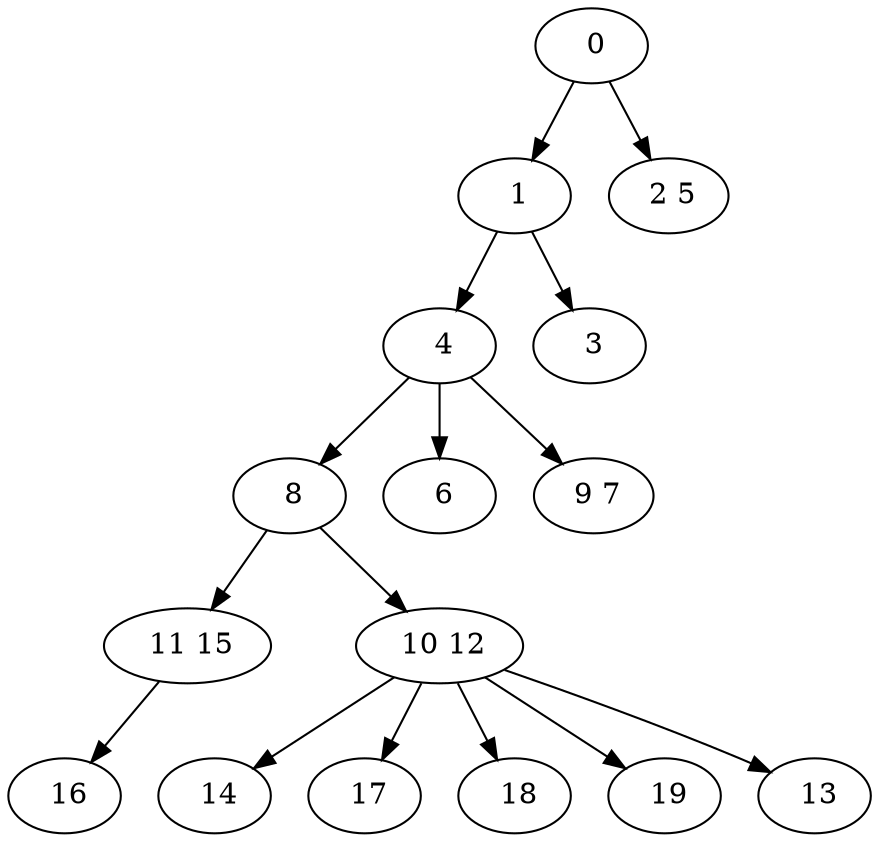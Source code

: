 digraph mytree {
" 0" -> " 1";
" 0" -> " 2 5";
" 1" -> " 4";
" 1" -> " 3";
" 2 5";
" 4" -> " 8";
" 4" -> " 6";
" 4" -> " 9 7";
" 3";
" 8" -> " 11 15";
" 8" -> " 10 12";
" 6";
" 9 7";
" 16";
" 11 15" -> " 16";
" 10 12" -> " 14";
" 10 12" -> " 17";
" 10 12" -> " 18";
" 10 12" -> " 19";
" 10 12" -> " 13";
" 14";
" 17";
" 18";
" 19";
" 13";
}
